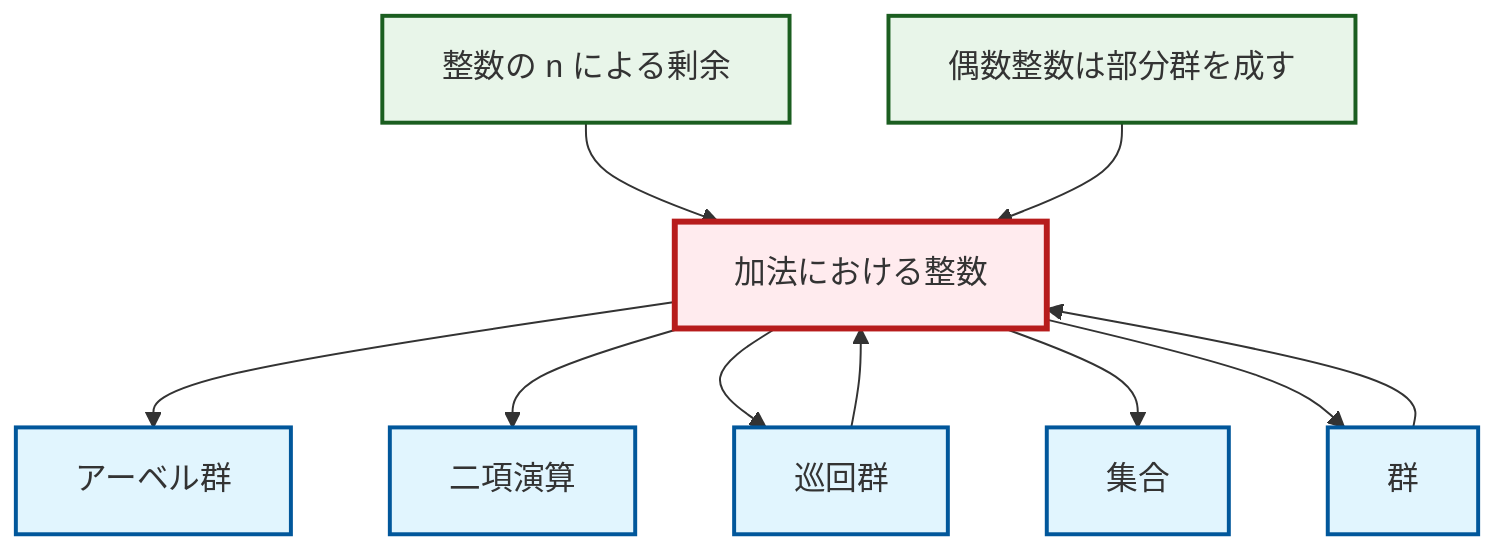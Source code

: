 graph TD
    classDef definition fill:#e1f5fe,stroke:#01579b,stroke-width:2px
    classDef theorem fill:#f3e5f5,stroke:#4a148c,stroke-width:2px
    classDef axiom fill:#fff3e0,stroke:#e65100,stroke-width:2px
    classDef example fill:#e8f5e9,stroke:#1b5e20,stroke-width:2px
    classDef current fill:#ffebee,stroke:#b71c1c,stroke-width:3px
    ex-quotient-integers-mod-n["整数の n による剰余"]:::example
    def-binary-operation["二項演算"]:::definition
    ex-integers-addition["加法における整数"]:::example
    ex-even-integers-subgroup["偶数整数は部分群を成す"]:::example
    def-abelian-group["アーベル群"]:::definition
    def-set["集合"]:::definition
    def-cyclic-group["巡回群"]:::definition
    def-group["群"]:::definition
    def-cyclic-group --> ex-integers-addition
    ex-integers-addition --> def-abelian-group
    def-group --> ex-integers-addition
    ex-quotient-integers-mod-n --> ex-integers-addition
    ex-integers-addition --> def-binary-operation
    ex-integers-addition --> def-cyclic-group
    ex-even-integers-subgroup --> ex-integers-addition
    ex-integers-addition --> def-set
    ex-integers-addition --> def-group
    class ex-integers-addition current